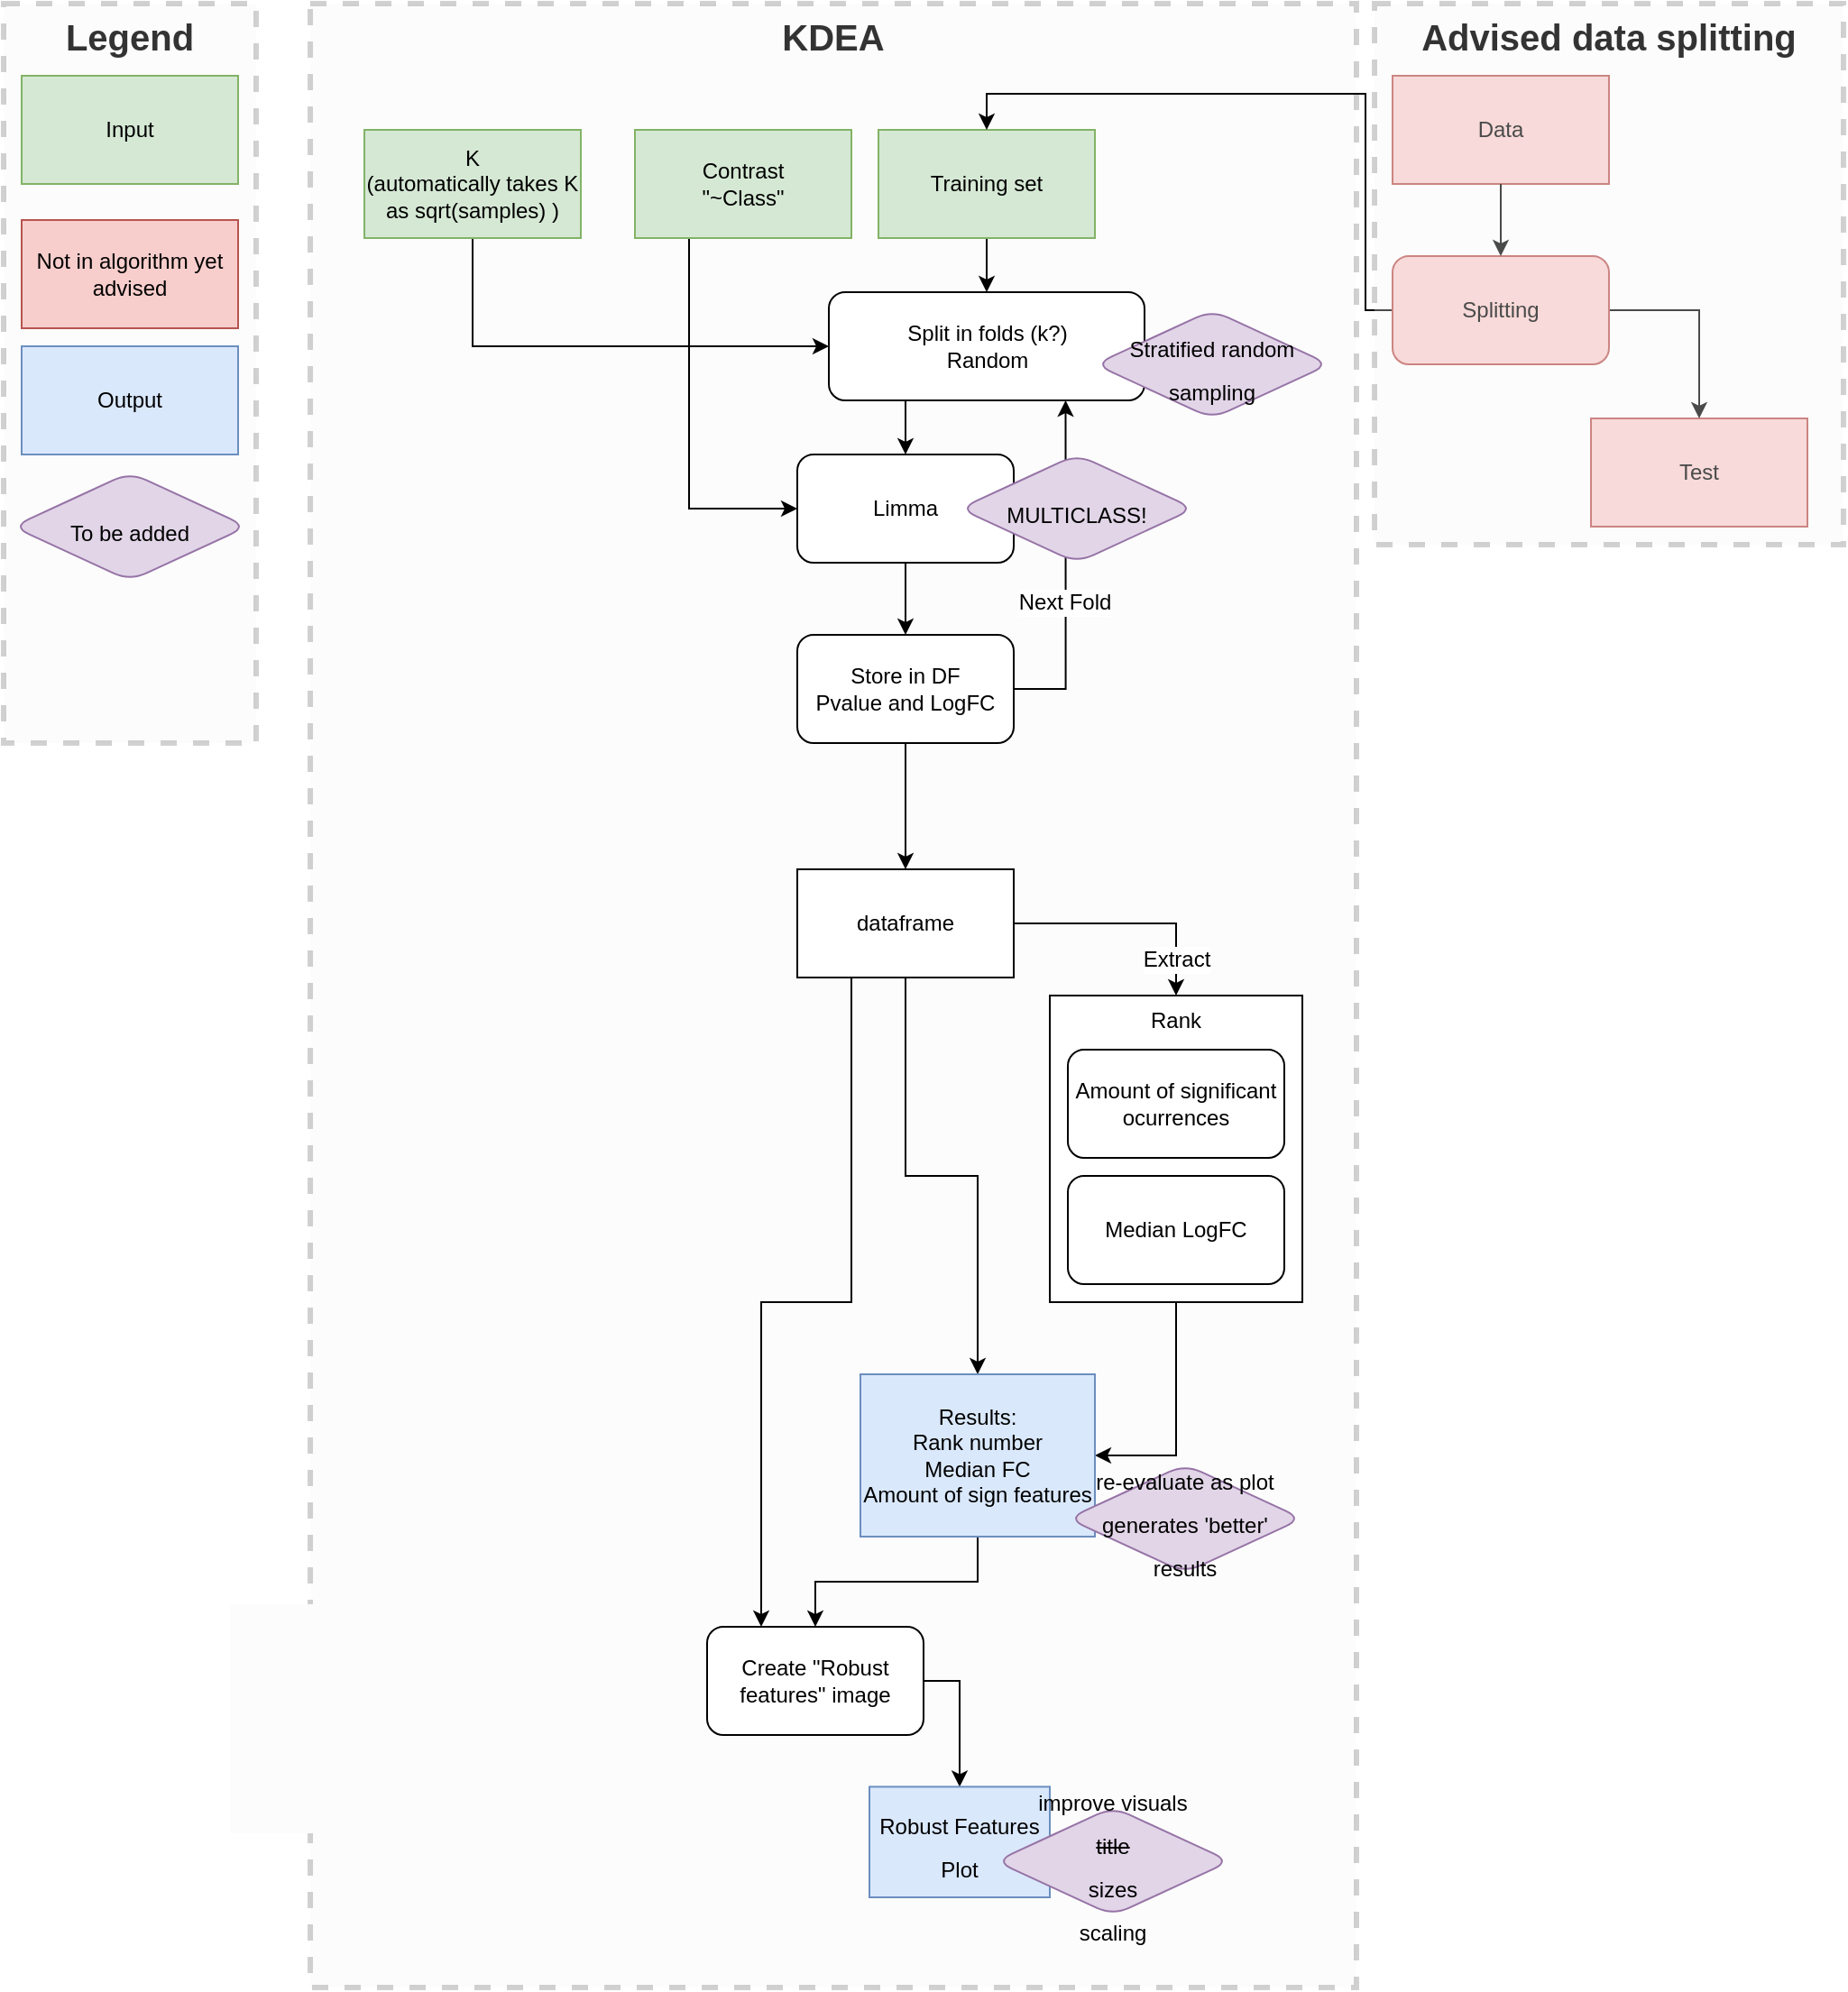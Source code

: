 <mxfile version="12.5.3" type="device"><diagram id="IMlgj4eVz4gZTlgkNPSR" name="Page-1"><mxGraphModel dx="2290" dy="846" grid="1" gridSize="10" guides="1" tooltips="1" connect="1" arrows="1" fold="1" page="1" pageScale="1" pageWidth="827" pageHeight="1169" math="0" shadow="0"><root><mxCell id="0"/><mxCell id="1" parent="0"/><mxCell id="FPKn1jcLpwJoMTxLcdhZ-36" value="Legend" style="rounded=0;whiteSpace=wrap;html=1;verticalAlign=top;fontSize=20;fontStyle=1;fillColor=#f5f5f5;strokeColor=#666666;fontColor=#333333;dashed=1;strokeWidth=3;opacity=30;" vertex="1" parent="1"><mxGeometry x="-260" y="180" width="140" height="410" as="geometry"/></mxCell><mxCell id="FPKn1jcLpwJoMTxLcdhZ-35" value="KDEA" style="rounded=0;whiteSpace=wrap;html=1;verticalAlign=top;fontSize=20;fontStyle=1;fillColor=#f5f5f5;strokeColor=#666666;fontColor=#333333;dashed=1;strokeWidth=3;opacity=30;" vertex="1" parent="1"><mxGeometry x="-90" y="180" width="580" height="1100" as="geometry"/></mxCell><mxCell id="FPKn1jcLpwJoMTxLcdhZ-30" style="edgeStyle=orthogonalEdgeStyle;rounded=0;orthogonalLoop=1;jettySize=auto;html=1;exitX=0.5;exitY=1;exitDx=0;exitDy=0;entryX=1;entryY=0.5;entryDx=0;entryDy=0;" edge="1" parent="1" source="FPKn1jcLpwJoMTxLcdhZ-24" target="FPKn1jcLpwJoMTxLcdhZ-29"><mxGeometry relative="1" as="geometry"/></mxCell><mxCell id="FPKn1jcLpwJoMTxLcdhZ-24" value="Rank" style="rounded=0;whiteSpace=wrap;html=1;verticalAlign=top;" vertex="1" parent="1"><mxGeometry x="320" y="730" width="140" height="170" as="geometry"/></mxCell><mxCell id="FPKn1jcLpwJoMTxLcdhZ-10" style="edgeStyle=orthogonalEdgeStyle;rounded=0;orthogonalLoop=1;jettySize=auto;html=1;exitX=0.5;exitY=1;exitDx=0;exitDy=0;" edge="1" parent="1" source="FPKn1jcLpwJoMTxLcdhZ-3" target="FPKn1jcLpwJoMTxLcdhZ-6"><mxGeometry relative="1" as="geometry"/></mxCell><mxCell id="FPKn1jcLpwJoMTxLcdhZ-3" value="Training set" style="rounded=0;whiteSpace=wrap;html=1;fillColor=#d5e8d4;strokeColor=#82b366;" vertex="1" parent="1"><mxGeometry x="225" y="250" width="120" height="60" as="geometry"/></mxCell><mxCell id="FPKn1jcLpwJoMTxLcdhZ-12" style="edgeStyle=orthogonalEdgeStyle;rounded=0;orthogonalLoop=1;jettySize=auto;html=1;exitX=0;exitY=0.5;exitDx=0;exitDy=0;entryX=0.5;entryY=0;entryDx=0;entryDy=0;" edge="1" parent="1" source="FPKn1jcLpwJoMTxLcdhZ-5" target="FPKn1jcLpwJoMTxLcdhZ-3"><mxGeometry relative="1" as="geometry"><Array as="points"><mxPoint x="495" y="350"/><mxPoint x="495" y="230"/><mxPoint x="285" y="230"/></Array></mxGeometry></mxCell><mxCell id="FPKn1jcLpwJoMTxLcdhZ-11" style="edgeStyle=orthogonalEdgeStyle;rounded=0;orthogonalLoop=1;jettySize=auto;html=1;exitX=0.25;exitY=1;exitDx=0;exitDy=0;entryX=0.5;entryY=0;entryDx=0;entryDy=0;" edge="1" parent="1" source="FPKn1jcLpwJoMTxLcdhZ-6" target="FPKn1jcLpwJoMTxLcdhZ-7"><mxGeometry relative="1" as="geometry"/></mxCell><mxCell id="FPKn1jcLpwJoMTxLcdhZ-6" value="Split in folds (k?)&lt;br&gt;Random" style="rounded=1;whiteSpace=wrap;html=1;" vertex="1" parent="1"><mxGeometry x="197.5" y="340" width="175" height="60" as="geometry"/></mxCell><mxCell id="FPKn1jcLpwJoMTxLcdhZ-17" style="edgeStyle=orthogonalEdgeStyle;rounded=0;orthogonalLoop=1;jettySize=auto;html=1;exitX=0.5;exitY=1;exitDx=0;exitDy=0;entryX=0.5;entryY=0;entryDx=0;entryDy=0;" edge="1" parent="1" source="FPKn1jcLpwJoMTxLcdhZ-7" target="FPKn1jcLpwJoMTxLcdhZ-16"><mxGeometry relative="1" as="geometry"/></mxCell><mxCell id="FPKn1jcLpwJoMTxLcdhZ-7" value="Limma" style="rounded=1;whiteSpace=wrap;html=1;" vertex="1" parent="1"><mxGeometry x="180" y="430" width="120" height="60" as="geometry"/></mxCell><mxCell id="FPKn1jcLpwJoMTxLcdhZ-9" style="edgeStyle=orthogonalEdgeStyle;rounded=0;orthogonalLoop=1;jettySize=auto;html=1;exitX=0.25;exitY=1;exitDx=0;exitDy=0;entryX=0;entryY=0.5;entryDx=0;entryDy=0;" edge="1" parent="1" source="FPKn1jcLpwJoMTxLcdhZ-8" target="FPKn1jcLpwJoMTxLcdhZ-7"><mxGeometry relative="1" as="geometry"/></mxCell><mxCell id="FPKn1jcLpwJoMTxLcdhZ-8" value="Contrast&lt;br&gt;&quot;~Class&quot;" style="rounded=0;whiteSpace=wrap;html=1;fillColor=#d5e8d4;strokeColor=#82b366;" vertex="1" parent="1"><mxGeometry x="90" y="250" width="120" height="60" as="geometry"/></mxCell><mxCell id="FPKn1jcLpwJoMTxLcdhZ-19" style="edgeStyle=orthogonalEdgeStyle;rounded=0;orthogonalLoop=1;jettySize=auto;html=1;exitX=0.5;exitY=1;exitDx=0;exitDy=0;entryX=0.5;entryY=0;entryDx=0;entryDy=0;" edge="1" parent="1" source="FPKn1jcLpwJoMTxLcdhZ-16" target="FPKn1jcLpwJoMTxLcdhZ-18"><mxGeometry relative="1" as="geometry"/></mxCell><mxCell id="FPKn1jcLpwJoMTxLcdhZ-20" style="edgeStyle=orthogonalEdgeStyle;rounded=0;orthogonalLoop=1;jettySize=auto;html=1;exitX=1;exitY=0.5;exitDx=0;exitDy=0;entryX=0.75;entryY=1;entryDx=0;entryDy=0;" edge="1" parent="1" source="FPKn1jcLpwJoMTxLcdhZ-16" target="FPKn1jcLpwJoMTxLcdhZ-6"><mxGeometry relative="1" as="geometry"/></mxCell><mxCell id="FPKn1jcLpwJoMTxLcdhZ-21" value="Next Fold" style="text;html=1;align=center;verticalAlign=middle;resizable=0;points=[];labelBackgroundColor=#ffffff;" vertex="1" connectable="0" parent="FPKn1jcLpwJoMTxLcdhZ-20"><mxGeometry x="-0.112" y="1" relative="1" as="geometry"><mxPoint y="7" as="offset"/></mxGeometry></mxCell><mxCell id="FPKn1jcLpwJoMTxLcdhZ-16" value="Store in DF&lt;br&gt;Pvalue and LogFC" style="rounded=1;whiteSpace=wrap;html=1;" vertex="1" parent="1"><mxGeometry x="180" y="530" width="120" height="60" as="geometry"/></mxCell><mxCell id="FPKn1jcLpwJoMTxLcdhZ-27" style="edgeStyle=orthogonalEdgeStyle;rounded=0;orthogonalLoop=1;jettySize=auto;html=1;exitX=1;exitY=0.5;exitDx=0;exitDy=0;entryX=0.5;entryY=0;entryDx=0;entryDy=0;" edge="1" parent="1" source="FPKn1jcLpwJoMTxLcdhZ-18" target="FPKn1jcLpwJoMTxLcdhZ-24"><mxGeometry relative="1" as="geometry"/></mxCell><mxCell id="FPKn1jcLpwJoMTxLcdhZ-28" value="Extract" style="text;html=1;align=center;verticalAlign=middle;resizable=0;points=[];labelBackgroundColor=#ffffff;" vertex="1" connectable="0" parent="FPKn1jcLpwJoMTxLcdhZ-27"><mxGeometry x="0.071" y="-4" relative="1" as="geometry"><mxPoint x="20" y="16" as="offset"/></mxGeometry></mxCell><mxCell id="FPKn1jcLpwJoMTxLcdhZ-31" style="edgeStyle=orthogonalEdgeStyle;rounded=0;orthogonalLoop=1;jettySize=auto;html=1;exitX=0.5;exitY=1;exitDx=0;exitDy=0;entryX=0.5;entryY=0;entryDx=0;entryDy=0;" edge="1" parent="1" source="FPKn1jcLpwJoMTxLcdhZ-18" target="FPKn1jcLpwJoMTxLcdhZ-29"><mxGeometry relative="1" as="geometry"/></mxCell><mxCell id="FPKn1jcLpwJoMTxLcdhZ-41" style="edgeStyle=orthogonalEdgeStyle;rounded=0;orthogonalLoop=1;jettySize=auto;html=1;exitX=0.25;exitY=1;exitDx=0;exitDy=0;entryX=0.25;entryY=0;entryDx=0;entryDy=0;fontSize=20;" edge="1" parent="1" source="FPKn1jcLpwJoMTxLcdhZ-18" target="FPKn1jcLpwJoMTxLcdhZ-39"><mxGeometry relative="1" as="geometry"/></mxCell><mxCell id="FPKn1jcLpwJoMTxLcdhZ-18" value="dataframe" style="rounded=0;whiteSpace=wrap;html=1;" vertex="1" parent="1"><mxGeometry x="180" y="660" width="120" height="60" as="geometry"/></mxCell><mxCell id="FPKn1jcLpwJoMTxLcdhZ-22" value="Median LogFC" style="rounded=1;whiteSpace=wrap;html=1;" vertex="1" parent="1"><mxGeometry x="330" y="830" width="120" height="60" as="geometry"/></mxCell><mxCell id="FPKn1jcLpwJoMTxLcdhZ-23" value="Amount of significant ocurrences" style="rounded=1;whiteSpace=wrap;html=1;" vertex="1" parent="1"><mxGeometry x="330" y="760" width="120" height="60" as="geometry"/></mxCell><mxCell id="FPKn1jcLpwJoMTxLcdhZ-40" style="edgeStyle=orthogonalEdgeStyle;rounded=0;orthogonalLoop=1;jettySize=auto;html=1;exitX=0.5;exitY=1;exitDx=0;exitDy=0;fontSize=20;" edge="1" parent="1" source="FPKn1jcLpwJoMTxLcdhZ-29" target="FPKn1jcLpwJoMTxLcdhZ-39"><mxGeometry relative="1" as="geometry"/></mxCell><mxCell id="FPKn1jcLpwJoMTxLcdhZ-29" value="Results:&lt;br&gt;Rank number&lt;br&gt;Median FC&lt;br&gt;Amount of sign features" style="rounded=0;whiteSpace=wrap;html=1;fillColor=#dae8fc;strokeColor=#6c8ebf;" vertex="1" parent="1"><mxGeometry x="215" y="940" width="130" height="90" as="geometry"/></mxCell><mxCell id="FPKn1jcLpwJoMTxLcdhZ-33" style="edgeStyle=orthogonalEdgeStyle;rounded=0;orthogonalLoop=1;jettySize=auto;html=1;exitX=0.5;exitY=1;exitDx=0;exitDy=0;entryX=0;entryY=0.5;entryDx=0;entryDy=0;" edge="1" parent="1" source="FPKn1jcLpwJoMTxLcdhZ-32" target="FPKn1jcLpwJoMTxLcdhZ-6"><mxGeometry relative="1" as="geometry"/></mxCell><mxCell id="FPKn1jcLpwJoMTxLcdhZ-32" value="K&lt;br&gt;(automatically takes K as sqrt(samples) )" style="rounded=0;whiteSpace=wrap;html=1;fillColor=#d5e8d4;strokeColor=#82b366;" vertex="1" parent="1"><mxGeometry x="-60" y="250" width="120" height="60" as="geometry"/></mxCell><mxCell id="FPKn1jcLpwJoMTxLcdhZ-47" style="edgeStyle=orthogonalEdgeStyle;rounded=0;orthogonalLoop=1;jettySize=auto;html=1;exitX=1;exitY=0.5;exitDx=0;exitDy=0;entryX=0.5;entryY=0;entryDx=0;entryDy=0;fontSize=20;" edge="1" parent="1" source="FPKn1jcLpwJoMTxLcdhZ-39" target="FPKn1jcLpwJoMTxLcdhZ-46"><mxGeometry relative="1" as="geometry"/></mxCell><mxCell id="FPKn1jcLpwJoMTxLcdhZ-39" value="Create &quot;Robust features&quot; image" style="rounded=1;whiteSpace=wrap;html=1;" vertex="1" parent="1"><mxGeometry x="130" y="1080" width="120" height="60" as="geometry"/></mxCell><mxCell id="FPKn1jcLpwJoMTxLcdhZ-42" value="" style="group" vertex="1" connectable="0" parent="1"><mxGeometry x="500" y="180" width="260" height="300" as="geometry"/></mxCell><mxCell id="FPKn1jcLpwJoMTxLcdhZ-1" value="Data&lt;br&gt;" style="rounded=0;whiteSpace=wrap;html=1;fillColor=#f8cecc;strokeColor=#b85450;" vertex="1" parent="FPKn1jcLpwJoMTxLcdhZ-42"><mxGeometry x="10" y="40" width="120" height="60" as="geometry"/></mxCell><mxCell id="FPKn1jcLpwJoMTxLcdhZ-4" value="Test" style="rounded=0;whiteSpace=wrap;html=1;fillColor=#f8cecc;strokeColor=#b85450;" vertex="1" parent="FPKn1jcLpwJoMTxLcdhZ-42"><mxGeometry x="120" y="230" width="120" height="60" as="geometry"/></mxCell><mxCell id="FPKn1jcLpwJoMTxLcdhZ-13" style="edgeStyle=orthogonalEdgeStyle;rounded=0;orthogonalLoop=1;jettySize=auto;html=1;exitX=1;exitY=0.5;exitDx=0;exitDy=0;entryX=0.5;entryY=0;entryDx=0;entryDy=0;" edge="1" parent="FPKn1jcLpwJoMTxLcdhZ-42" source="FPKn1jcLpwJoMTxLcdhZ-5" target="FPKn1jcLpwJoMTxLcdhZ-4"><mxGeometry relative="1" as="geometry"/></mxCell><mxCell id="FPKn1jcLpwJoMTxLcdhZ-5" value="Splitting" style="rounded=1;whiteSpace=wrap;html=1;fillColor=#f8cecc;strokeColor=#b85450;" vertex="1" parent="FPKn1jcLpwJoMTxLcdhZ-42"><mxGeometry x="10" y="140" width="120" height="60" as="geometry"/></mxCell><mxCell id="FPKn1jcLpwJoMTxLcdhZ-14" style="edgeStyle=orthogonalEdgeStyle;rounded=0;orthogonalLoop=1;jettySize=auto;html=1;exitX=0.5;exitY=1;exitDx=0;exitDy=0;entryX=0.5;entryY=0;entryDx=0;entryDy=0;" edge="1" parent="FPKn1jcLpwJoMTxLcdhZ-42" source="FPKn1jcLpwJoMTxLcdhZ-1" target="FPKn1jcLpwJoMTxLcdhZ-5"><mxGeometry relative="1" as="geometry"/></mxCell><mxCell id="FPKn1jcLpwJoMTxLcdhZ-56" value="Advised data splitting" style="rounded=0;whiteSpace=wrap;html=1;verticalAlign=top;fontSize=20;fontStyle=1;fillColor=#f5f5f5;strokeColor=#666666;fontColor=#333333;dashed=1;strokeWidth=3;opacity=30;" vertex="1" parent="FPKn1jcLpwJoMTxLcdhZ-42"><mxGeometry width="260" height="300" as="geometry"/></mxCell><mxCell id="FPKn1jcLpwJoMTxLcdhZ-43" value="Input" style="rounded=0;whiteSpace=wrap;html=1;fillColor=#d5e8d4;strokeColor=#82b366;" vertex="1" parent="1"><mxGeometry x="-250" y="220" width="120" height="60" as="geometry"/></mxCell><mxCell id="FPKn1jcLpwJoMTxLcdhZ-44" value="Not in algorithm yet advised" style="rounded=0;whiteSpace=wrap;html=1;fillColor=#f8cecc;strokeColor=#b85450;" vertex="1" parent="1"><mxGeometry x="-250" y="300" width="120" height="60" as="geometry"/></mxCell><mxCell id="FPKn1jcLpwJoMTxLcdhZ-45" value="Output" style="rounded=0;whiteSpace=wrap;html=1;fillColor=#dae8fc;strokeColor=#6c8ebf;" vertex="1" parent="1"><mxGeometry x="-250" y="370" width="120" height="60" as="geometry"/></mxCell><mxCell id="FPKn1jcLpwJoMTxLcdhZ-46" value="&lt;font style=&quot;font-size: 12px&quot;&gt;Robust Features Plot&lt;/font&gt;" style="rounded=0;whiteSpace=wrap;html=1;strokeWidth=1;fontSize=20;fillColor=#dae8fc;strokeColor=#6c8ebf;" vertex="1" parent="1"><mxGeometry x="220" y="1168.71" width="100" height="61.29" as="geometry"/></mxCell><mxCell id="FPKn1jcLpwJoMTxLcdhZ-58" value="&lt;font style=&quot;font-size: 12px&quot;&gt;To be added&lt;/font&gt;" style="rhombus;whiteSpace=wrap;html=1;strokeWidth=1;fontSize=20;rounded=1;fillColor=#e1d5e7;strokeColor=#9673a6;" vertex="1" parent="1"><mxGeometry x="-255" y="440" width="130" height="60" as="geometry"/></mxCell><mxCell id="FPKn1jcLpwJoMTxLcdhZ-61" value="&lt;font style=&quot;font-size: 12px&quot;&gt;Stratified random sampling&lt;/font&gt;" style="rhombus;whiteSpace=wrap;html=1;strokeWidth=1;fontSize=20;rounded=1;fillColor=#e1d5e7;strokeColor=#9673a6;rotation=0;" vertex="1" parent="1"><mxGeometry x="345" y="350" width="130" height="60" as="geometry"/></mxCell><mxCell id="FPKn1jcLpwJoMTxLcdhZ-62" value="&lt;font style=&quot;font-size: 12px&quot;&gt;MULTICLASS!&lt;/font&gt;" style="rhombus;whiteSpace=wrap;html=1;strokeWidth=1;fontSize=20;rounded=1;fillColor=#e1d5e7;strokeColor=#9673a6;rotation=0;" vertex="1" parent="1"><mxGeometry x="270" y="430" width="130" height="60" as="geometry"/></mxCell><mxCell id="FPKn1jcLpwJoMTxLcdhZ-63" value="&lt;span style=&quot;font-size: 12px&quot;&gt;improve visuals&lt;br&gt;&lt;strike&gt;title&lt;/strike&gt;&lt;br&gt;sizes&lt;br&gt;scaling&lt;br&gt;&lt;/span&gt;" style="rhombus;whiteSpace=wrap;html=1;strokeWidth=1;fontSize=20;rounded=1;fillColor=#e1d5e7;strokeColor=#9673a6;rotation=0;" vertex="1" parent="1"><mxGeometry x="290" y="1180" width="130" height="60" as="geometry"/></mxCell><mxCell id="FPKn1jcLpwJoMTxLcdhZ-64" value="&lt;span style=&quot;font-size: 12px&quot;&gt;re-evaluate as plot generates 'better' results&lt;/span&gt;" style="rhombus;whiteSpace=wrap;html=1;strokeWidth=1;fontSize=20;rounded=1;fillColor=#e1d5e7;strokeColor=#9673a6;rotation=0;" vertex="1" parent="1"><mxGeometry x="330" y="990" width="130" height="60" as="geometry"/></mxCell></root></mxGraphModel></diagram></mxfile>